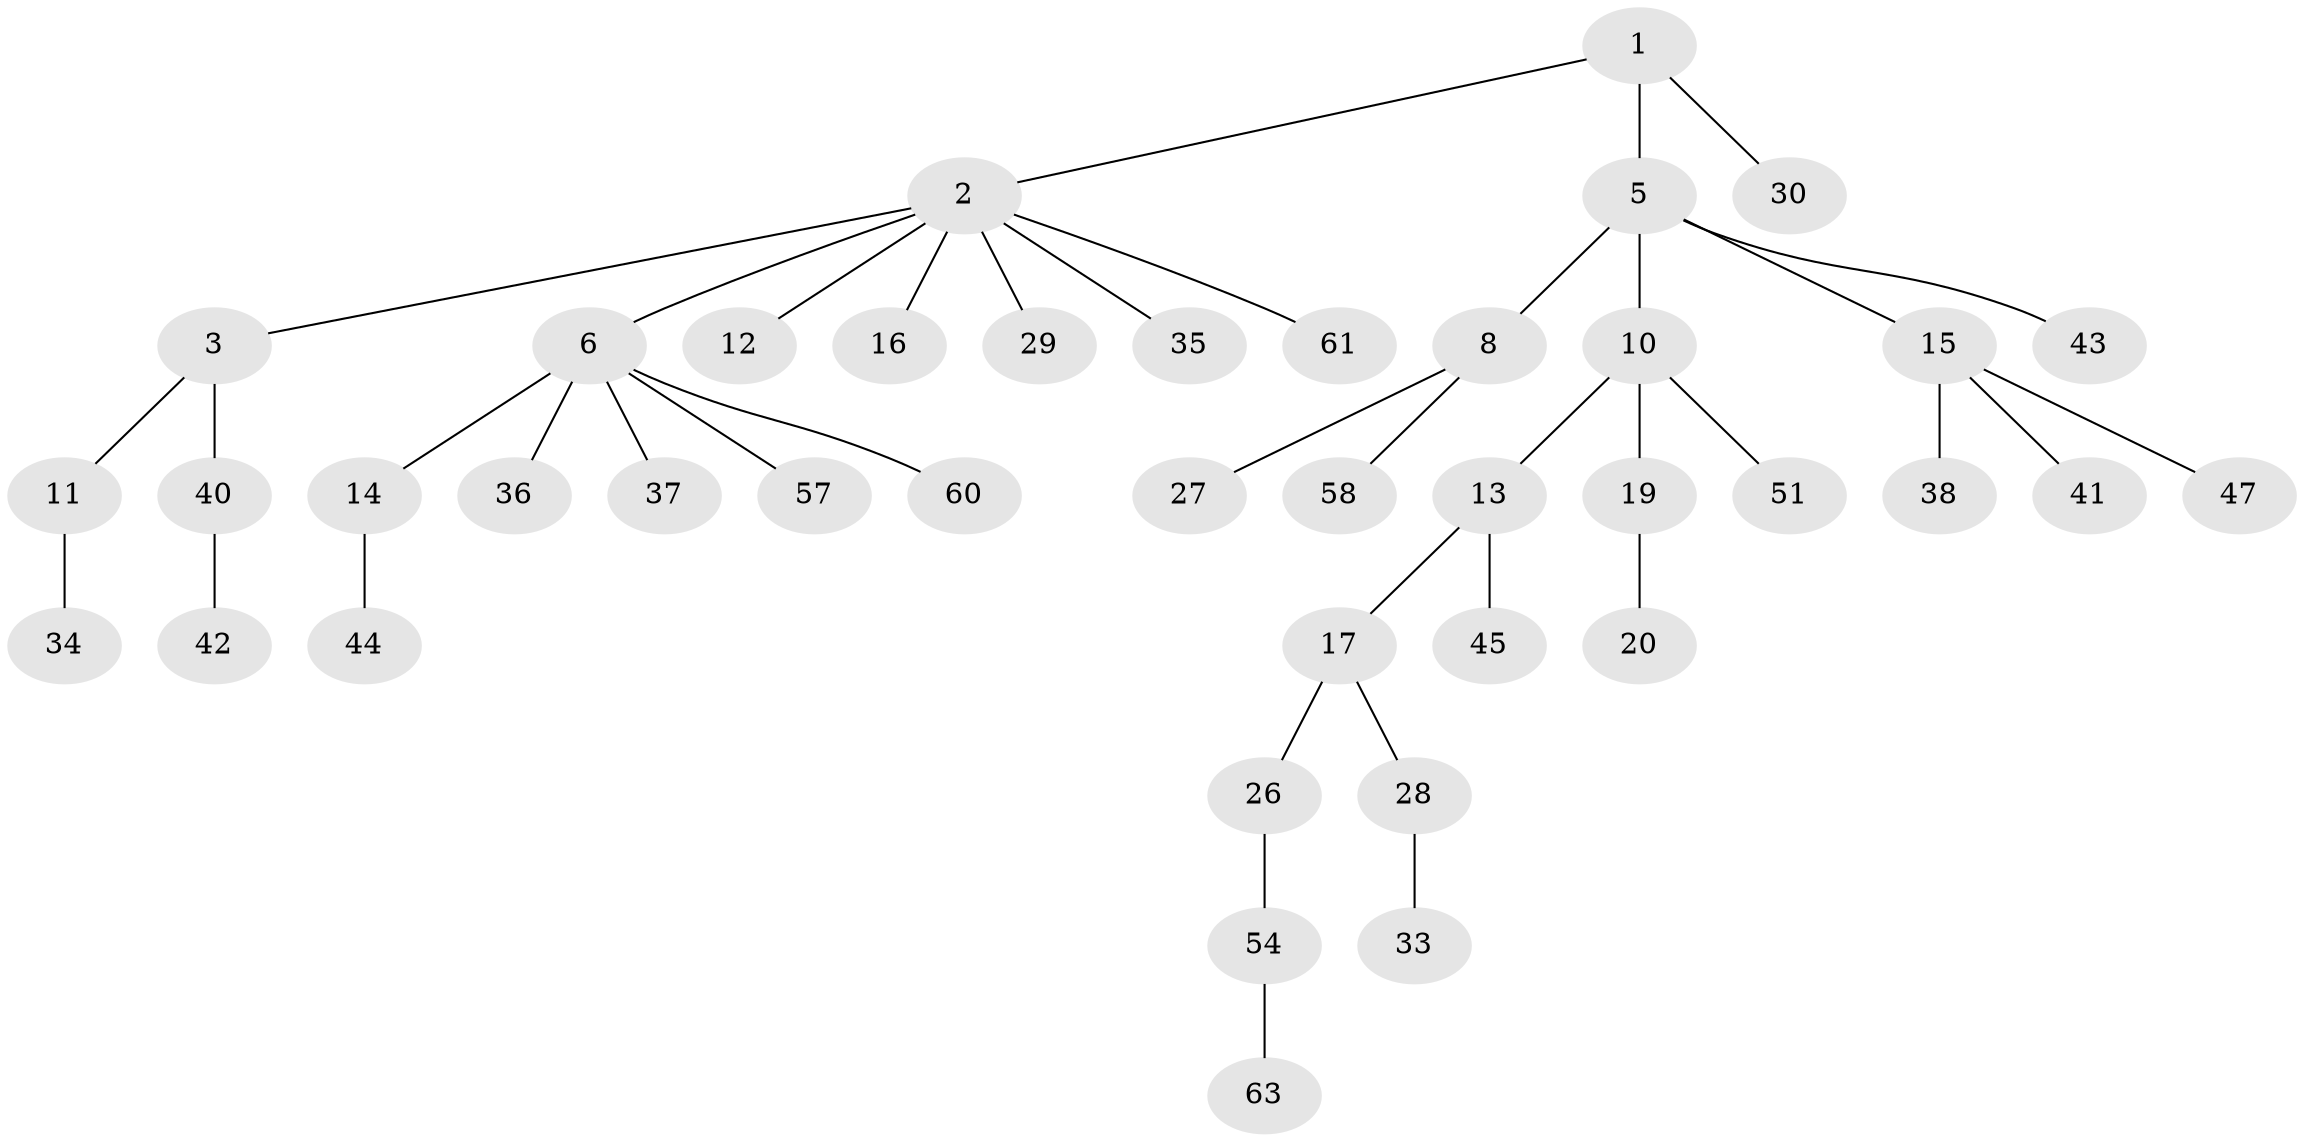 // original degree distribution, {3: 0.09375, 6: 0.015625, 4: 0.0625, 5: 0.046875, 2: 0.328125, 1: 0.453125}
// Generated by graph-tools (version 1.1) at 2025/42/03/06/25 10:42:03]
// undirected, 41 vertices, 40 edges
graph export_dot {
graph [start="1"]
  node [color=gray90,style=filled];
  1 [super="+9"];
  2 [super="+4"];
  3 [super="+25"];
  5 [super="+7"];
  6 [super="+31"];
  8 [super="+22"];
  10 [super="+53"];
  11;
  12 [super="+24"];
  13 [super="+46"];
  14 [super="+23"];
  15 [super="+21"];
  16 [super="+48"];
  17 [super="+18"];
  19;
  20 [super="+52"];
  26 [super="+50"];
  27;
  28 [super="+32"];
  29;
  30 [super="+55"];
  33;
  34 [super="+49"];
  35 [super="+39"];
  36;
  37;
  38;
  40;
  41 [super="+59"];
  42;
  43;
  44 [super="+56"];
  45;
  47;
  51 [super="+62"];
  54 [super="+64"];
  57;
  58;
  60;
  61;
  63;
  1 -- 2;
  1 -- 5;
  1 -- 30;
  2 -- 3;
  2 -- 12;
  2 -- 16;
  2 -- 29;
  2 -- 35;
  2 -- 61;
  2 -- 6;
  3 -- 11;
  3 -- 40;
  5 -- 10;
  5 -- 15;
  5 -- 43;
  5 -- 8;
  6 -- 14;
  6 -- 37;
  6 -- 57;
  6 -- 36;
  6 -- 60;
  8 -- 27;
  8 -- 58;
  10 -- 13;
  10 -- 19;
  10 -- 51;
  11 -- 34;
  13 -- 17;
  13 -- 45;
  14 -- 44;
  15 -- 41;
  15 -- 47;
  15 -- 38;
  17 -- 26;
  17 -- 28;
  19 -- 20;
  26 -- 54;
  28 -- 33;
  40 -- 42;
  54 -- 63;
}
